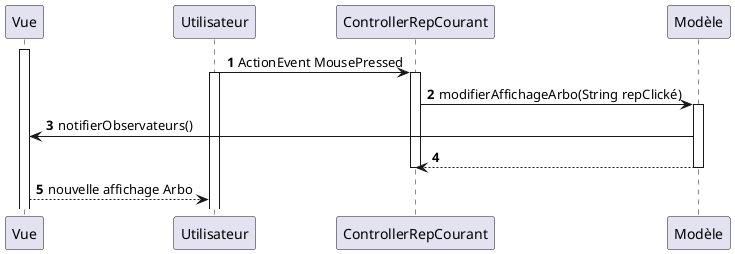 @startuml
'https://plantuml.com/sequence-diagram

autonumber

activate Vue
Utilisateur -> ControllerRepCourant : ActionEvent MousePressed
activate Utilisateur
activate ControllerRepCourant
ControllerRepCourant -> Modèle : modifierAffichageArbo(String repClické)
activate Modèle
Modèle -> Vue : notifierObservateurs()
Modèle --> ControllerRepCourant
deactivate Modèle
deactivate ControllerRepCourant
Vue --> Utilisateur : nouvelle affichage Arbo

@enduml